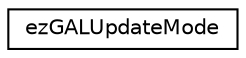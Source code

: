 digraph "Graphical Class Hierarchy"
{
 // LATEX_PDF_SIZE
  edge [fontname="Helvetica",fontsize="10",labelfontname="Helvetica",labelfontsize="10"];
  node [fontname="Helvetica",fontsize="10",shape=record];
  rankdir="LR";
  Node0 [label="ezGALUpdateMode",height=0.2,width=0.4,color="black", fillcolor="white", style="filled",URL="$d5/d12/structez_g_a_l_update_mode.htm",tooltip=" "];
}
